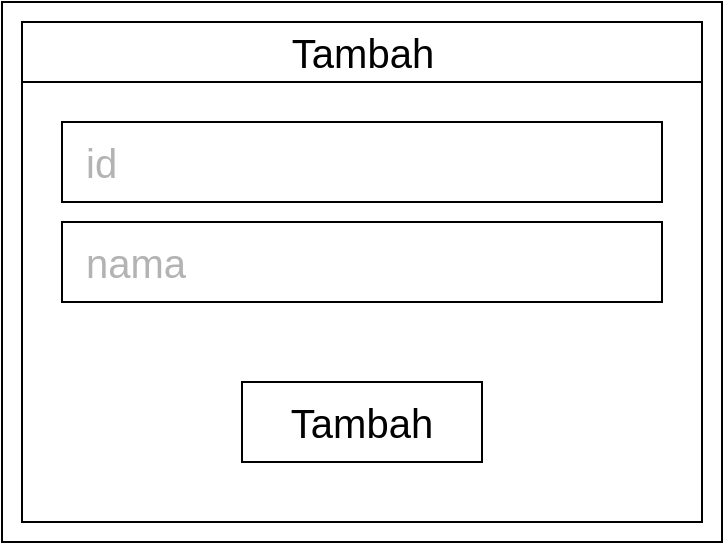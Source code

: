 <mxfile version="15.8.9" type="github">
  <diagram id="vUYlsW6aZPHzwdUkaKv-" name="Page-1">
    <mxGraphModel dx="813" dy="403" grid="1" gridSize="10" guides="1" tooltips="1" connect="1" arrows="1" fold="1" page="1" pageScale="1" pageWidth="850" pageHeight="1100" math="0" shadow="0">
      <root>
        <mxCell id="0" />
        <mxCell id="1" parent="0" />
        <mxCell id="eecyqPWHS8TlKxeawjnO-1" value="" style="rounded=0;whiteSpace=wrap;html=1;" vertex="1" parent="1">
          <mxGeometry x="240" y="80" width="360" height="270" as="geometry" />
        </mxCell>
        <mxCell id="eecyqPWHS8TlKxeawjnO-3" value="" style="rounded=0;whiteSpace=wrap;html=1;" vertex="1" parent="1">
          <mxGeometry x="250" y="90" width="340" height="250" as="geometry" />
        </mxCell>
        <mxCell id="eecyqPWHS8TlKxeawjnO-4" value="" style="endArrow=none;html=1;rounded=0;" edge="1" parent="1">
          <mxGeometry width="50" height="50" relative="1" as="geometry">
            <mxPoint x="590" y="120" as="sourcePoint" />
            <mxPoint x="250" y="120" as="targetPoint" />
          </mxGeometry>
        </mxCell>
        <mxCell id="eecyqPWHS8TlKxeawjnO-5" value="Tambah" style="text;html=1;align=center;verticalAlign=middle;resizable=0;points=[];autosize=1;strokeColor=none;fillColor=none;fontSize=20;" vertex="1" parent="1">
          <mxGeometry x="375" y="90" width="90" height="30" as="geometry" />
        </mxCell>
        <mxCell id="eecyqPWHS8TlKxeawjnO-6" value="id" style="rounded=0;whiteSpace=wrap;html=1;fontSize=20;spacingLeft=10;align=left;fontColor=#B3B3B3;" vertex="1" parent="1">
          <mxGeometry x="270" y="140" width="300" height="40" as="geometry" />
        </mxCell>
        <mxCell id="eecyqPWHS8TlKxeawjnO-7" value="nama" style="rounded=0;whiteSpace=wrap;html=1;fontSize=20;spacingLeft=10;align=left;fontColor=#B3B3B3;" vertex="1" parent="1">
          <mxGeometry x="270" y="190" width="300" height="40" as="geometry" />
        </mxCell>
        <mxCell id="eecyqPWHS8TlKxeawjnO-9" value="Tambah" style="rounded=0;whiteSpace=wrap;html=1;fontSize=20;" vertex="1" parent="1">
          <mxGeometry x="360" y="270" width="120" height="40" as="geometry" />
        </mxCell>
      </root>
    </mxGraphModel>
  </diagram>
</mxfile>
